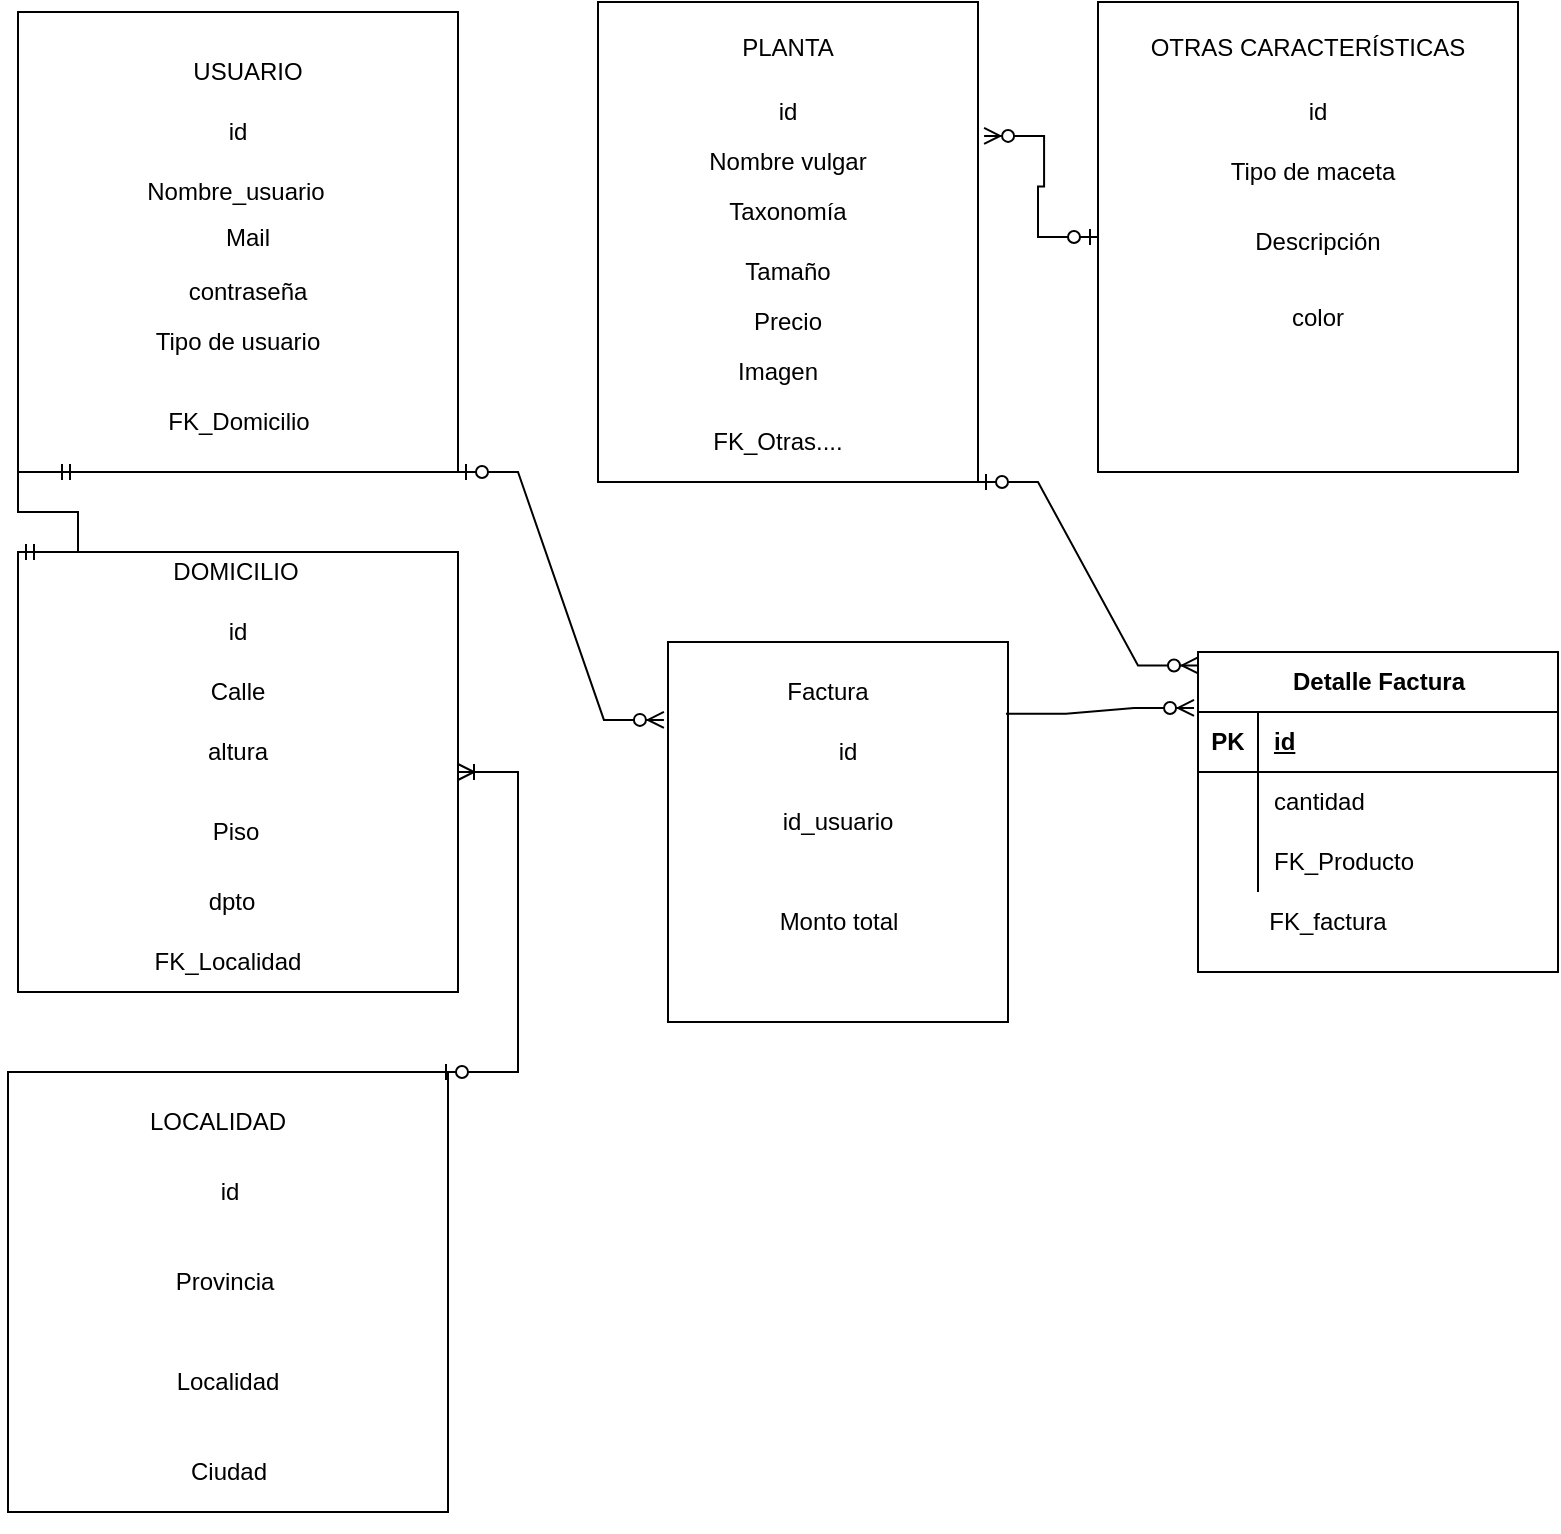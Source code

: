 <mxfile version="21.2.0" type="device">
  <diagram name="Página-1" id="7_f7UdbyFOGhpTqv55ju">
    <mxGraphModel dx="880" dy="484" grid="1" gridSize="10" guides="1" tooltips="1" connect="1" arrows="1" fold="1" page="1" pageScale="1" pageWidth="827" pageHeight="1169" math="0" shadow="0">
      <root>
        <mxCell id="0" />
        <mxCell id="1" parent="0" />
        <mxCell id="XJ-ADE_tDKSwbCFTzWdY-1" value="" style="rounded=0;whiteSpace=wrap;html=1;" parent="1" vertex="1">
          <mxGeometry x="40" y="20" width="220" height="230" as="geometry" />
        </mxCell>
        <mxCell id="XJ-ADE_tDKSwbCFTzWdY-2" value="" style="rounded=0;whiteSpace=wrap;html=1;" parent="1" vertex="1">
          <mxGeometry x="330" y="15" width="190" height="240" as="geometry" />
        </mxCell>
        <mxCell id="XJ-ADE_tDKSwbCFTzWdY-7" value="PLANTA" style="text;strokeColor=none;align=center;fillColor=none;html=1;verticalAlign=middle;whiteSpace=wrap;rounded=0;" parent="1" vertex="1">
          <mxGeometry x="340" y="17.5" width="170" height="40" as="geometry" />
        </mxCell>
        <mxCell id="XJ-ADE_tDKSwbCFTzWdY-8" value="contraseña" style="text;strokeColor=none;align=center;fillColor=none;html=1;verticalAlign=middle;whiteSpace=wrap;rounded=0;" parent="1" vertex="1">
          <mxGeometry x="55" y="140" width="200" height="40" as="geometry" />
        </mxCell>
        <mxCell id="XJ-ADE_tDKSwbCFTzWdY-9" value="Nombre_usuario" style="text;strokeColor=none;align=center;fillColor=none;html=1;verticalAlign=middle;whiteSpace=wrap;rounded=0;" parent="1" vertex="1">
          <mxGeometry x="49" y="90" width="200" height="40" as="geometry" />
        </mxCell>
        <mxCell id="XJ-ADE_tDKSwbCFTzWdY-10" value="Mail" style="text;strokeColor=none;align=center;fillColor=none;html=1;verticalAlign=middle;whiteSpace=wrap;rounded=0;" parent="1" vertex="1">
          <mxGeometry x="60" y="112.5" width="190" height="40" as="geometry" />
        </mxCell>
        <mxCell id="XJ-ADE_tDKSwbCFTzWdY-11" value="USUARIO" style="text;strokeColor=none;align=center;fillColor=none;html=1;verticalAlign=middle;whiteSpace=wrap;rounded=0;" parent="1" vertex="1">
          <mxGeometry x="60" y="30" width="190" height="40" as="geometry" />
        </mxCell>
        <mxCell id="XJ-ADE_tDKSwbCFTzWdY-12" value="Taxonomía" style="text;strokeColor=none;align=center;fillColor=none;html=1;verticalAlign=middle;whiteSpace=wrap;rounded=0;" parent="1" vertex="1">
          <mxGeometry x="345" y="100" width="160" height="40" as="geometry" />
        </mxCell>
        <mxCell id="XJ-ADE_tDKSwbCFTzWdY-17" value="id" style="text;strokeColor=none;align=center;fillColor=none;html=1;verticalAlign=middle;whiteSpace=wrap;rounded=0;" parent="1" vertex="1">
          <mxGeometry x="50" y="60" width="200" height="40" as="geometry" />
        </mxCell>
        <mxCell id="XJ-ADE_tDKSwbCFTzWdY-22" value="Precio" style="text;strokeColor=none;align=center;fillColor=none;html=1;verticalAlign=middle;whiteSpace=wrap;rounded=0;" parent="1" vertex="1">
          <mxGeometry x="360" y="155" width="130" height="40" as="geometry" />
        </mxCell>
        <mxCell id="XJ-ADE_tDKSwbCFTzWdY-23" value="Tamaño" style="text;strokeColor=none;align=center;fillColor=none;html=1;verticalAlign=middle;whiteSpace=wrap;rounded=0;" parent="1" vertex="1">
          <mxGeometry x="340" y="130" width="170" height="40" as="geometry" />
        </mxCell>
        <mxCell id="XJ-ADE_tDKSwbCFTzWdY-24" value="Imagen" style="text;strokeColor=none;align=center;fillColor=none;html=1;verticalAlign=middle;whiteSpace=wrap;rounded=0;" parent="1" vertex="1">
          <mxGeometry x="340" y="180" width="160" height="40" as="geometry" />
        </mxCell>
        <mxCell id="XJ-ADE_tDKSwbCFTzWdY-25" value="" style="whiteSpace=wrap;html=1;aspect=fixed;" parent="1" vertex="1">
          <mxGeometry x="40" y="290" width="220" height="220" as="geometry" />
        </mxCell>
        <mxCell id="XJ-ADE_tDKSwbCFTzWdY-26" value="id" style="text;strokeColor=none;align=center;fillColor=none;html=1;verticalAlign=middle;whiteSpace=wrap;rounded=0;" parent="1" vertex="1">
          <mxGeometry x="350" y="50" width="150" height="40" as="geometry" />
        </mxCell>
        <mxCell id="XJ-ADE_tDKSwbCFTzWdY-27" value="dpto" style="text;strokeColor=none;align=center;fillColor=none;html=1;verticalAlign=middle;whiteSpace=wrap;rounded=0;" parent="1" vertex="1">
          <mxGeometry x="47" y="445" width="200" height="40" as="geometry" />
        </mxCell>
        <mxCell id="XJ-ADE_tDKSwbCFTzWdY-28" value="Piso" style="text;strokeColor=none;align=center;fillColor=none;html=1;verticalAlign=middle;whiteSpace=wrap;rounded=0;" parent="1" vertex="1">
          <mxGeometry x="49" y="410" width="200" height="40" as="geometry" />
        </mxCell>
        <mxCell id="XJ-ADE_tDKSwbCFTzWdY-29" value="altura" style="text;strokeColor=none;align=center;fillColor=none;html=1;verticalAlign=middle;whiteSpace=wrap;rounded=0;" parent="1" vertex="1">
          <mxGeometry x="60" y="370" width="180" height="40" as="geometry" />
        </mxCell>
        <mxCell id="XJ-ADE_tDKSwbCFTzWdY-30" value="Calle" style="text;strokeColor=none;align=center;fillColor=none;html=1;verticalAlign=middle;whiteSpace=wrap;rounded=0;" parent="1" vertex="1">
          <mxGeometry x="50" y="340" width="200" height="40" as="geometry" />
        </mxCell>
        <mxCell id="XJ-ADE_tDKSwbCFTzWdY-31" value="DOMICILIO" style="text;strokeColor=none;align=center;fillColor=none;html=1;verticalAlign=middle;whiteSpace=wrap;rounded=0;" parent="1" vertex="1">
          <mxGeometry x="54" y="280" width="190" height="40" as="geometry" />
        </mxCell>
        <mxCell id="XJ-ADE_tDKSwbCFTzWdY-36" value="" style="edgeStyle=entityRelationEdgeStyle;fontSize=12;html=1;endArrow=ERmandOne;startArrow=ERmandOne;rounded=0;exitX=0;exitY=0;exitDx=0;exitDy=0;" parent="1" source="XJ-ADE_tDKSwbCFTzWdY-25" edge="1">
          <mxGeometry width="100" height="100" relative="1" as="geometry">
            <mxPoint x="180" y="290" as="sourcePoint" />
            <mxPoint x="70" y="250" as="targetPoint" />
          </mxGeometry>
        </mxCell>
        <mxCell id="XJ-ADE_tDKSwbCFTzWdY-37" value="" style="whiteSpace=wrap;html=1;aspect=fixed;" parent="1" vertex="1">
          <mxGeometry x="35" y="550" width="220" height="220" as="geometry" />
        </mxCell>
        <mxCell id="XJ-ADE_tDKSwbCFTzWdY-38" value="" style="edgeStyle=entityRelationEdgeStyle;fontSize=12;html=1;endArrow=ERoneToMany;startArrow=ERzeroToOne;rounded=0;" parent="1" target="XJ-ADE_tDKSwbCFTzWdY-25" edge="1">
          <mxGeometry width="100" height="100" relative="1" as="geometry">
            <mxPoint x="250" y="550" as="sourcePoint" />
            <mxPoint x="460" y="300" as="targetPoint" />
          </mxGeometry>
        </mxCell>
        <mxCell id="XJ-ADE_tDKSwbCFTzWdY-39" value="Ciudad" style="text;strokeColor=none;align=center;fillColor=none;html=1;verticalAlign=middle;whiteSpace=wrap;rounded=0;" parent="1" vertex="1">
          <mxGeometry x="37.5" y="720" width="215" height="60" as="geometry" />
        </mxCell>
        <mxCell id="XJ-ADE_tDKSwbCFTzWdY-40" value="Localidad" style="text;strokeColor=none;align=center;fillColor=none;html=1;verticalAlign=middle;whiteSpace=wrap;rounded=0;" parent="1" vertex="1">
          <mxGeometry x="71.25" y="680" width="147.5" height="50" as="geometry" />
        </mxCell>
        <mxCell id="XJ-ADE_tDKSwbCFTzWdY-41" value="Provincia" style="text;strokeColor=none;align=center;fillColor=none;html=1;verticalAlign=middle;whiteSpace=wrap;rounded=0;" parent="1" vertex="1">
          <mxGeometry x="67.75" y="630" width="151" height="50" as="geometry" />
        </mxCell>
        <mxCell id="XJ-ADE_tDKSwbCFTzWdY-42" value="LOCALIDAD" style="text;strokeColor=none;align=center;fillColor=none;html=1;verticalAlign=middle;whiteSpace=wrap;rounded=0;" parent="1" vertex="1">
          <mxGeometry x="35" y="550" width="210" height="50" as="geometry" />
        </mxCell>
        <mxCell id="XJ-ADE_tDKSwbCFTzWdY-43" value="id" style="text;strokeColor=none;align=center;fillColor=none;html=1;verticalAlign=middle;whiteSpace=wrap;rounded=0;" parent="1" vertex="1">
          <mxGeometry x="50" y="310" width="200" height="40" as="geometry" />
        </mxCell>
        <mxCell id="XJ-ADE_tDKSwbCFTzWdY-44" value="id" style="text;strokeColor=none;align=center;fillColor=none;html=1;verticalAlign=middle;whiteSpace=wrap;rounded=0;" parent="1" vertex="1">
          <mxGeometry x="48" y="590" width="196" height="40" as="geometry" />
        </mxCell>
        <mxCell id="XJ-ADE_tDKSwbCFTzWdY-45" value="" style="rounded=0;whiteSpace=wrap;html=1;" parent="1" vertex="1">
          <mxGeometry x="580" y="15" width="210" height="235" as="geometry" />
        </mxCell>
        <mxCell id="XJ-ADE_tDKSwbCFTzWdY-47" value="" style="edgeStyle=entityRelationEdgeStyle;fontSize=12;html=1;endArrow=ERzeroToMany;startArrow=ERzeroToOne;rounded=0;entryX=1.016;entryY=0.279;entryDx=0;entryDy=0;exitX=0;exitY=0.5;exitDx=0;exitDy=0;entryPerimeter=0;" parent="1" source="XJ-ADE_tDKSwbCFTzWdY-45" target="XJ-ADE_tDKSwbCFTzWdY-2" edge="1">
          <mxGeometry width="100" height="100" relative="1" as="geometry">
            <mxPoint x="360" y="300" as="sourcePoint" />
            <mxPoint x="460" y="200" as="targetPoint" />
          </mxGeometry>
        </mxCell>
        <mxCell id="XJ-ADE_tDKSwbCFTzWdY-48" value="color" style="text;strokeColor=none;align=center;fillColor=none;html=1;verticalAlign=middle;whiteSpace=wrap;rounded=0;" parent="1" vertex="1">
          <mxGeometry x="590" y="152.5" width="200" height="40" as="geometry" />
        </mxCell>
        <mxCell id="XJ-ADE_tDKSwbCFTzWdY-49" value="OTRAS CARACTERÍSTICAS" style="text;strokeColor=none;align=center;fillColor=none;html=1;verticalAlign=middle;whiteSpace=wrap;rounded=0;" parent="1" vertex="1">
          <mxGeometry x="580" y="15" width="210" height="45" as="geometry" />
        </mxCell>
        <mxCell id="XJ-ADE_tDKSwbCFTzWdY-50" value="Tipo de maceta" style="text;strokeColor=none;align=center;fillColor=none;html=1;verticalAlign=middle;whiteSpace=wrap;rounded=0;" parent="1" vertex="1">
          <mxGeometry x="585" y="80" width="205" height="40" as="geometry" />
        </mxCell>
        <mxCell id="XJ-ADE_tDKSwbCFTzWdY-51" value="Descripción" style="text;strokeColor=none;align=center;fillColor=none;html=1;verticalAlign=middle;whiteSpace=wrap;rounded=0;" parent="1" vertex="1">
          <mxGeometry x="590" y="115" width="200" height="40" as="geometry" />
        </mxCell>
        <mxCell id="XJ-ADE_tDKSwbCFTzWdY-53" value="id" style="text;strokeColor=none;align=center;fillColor=none;html=1;verticalAlign=middle;whiteSpace=wrap;rounded=0;" parent="1" vertex="1">
          <mxGeometry x="660" y="50" width="60" height="40" as="geometry" />
        </mxCell>
        <mxCell id="XJ-ADE_tDKSwbCFTzWdY-55" value="" style="rounded=0;whiteSpace=wrap;html=1;" parent="1" vertex="1">
          <mxGeometry x="365" y="335" width="170" height="190" as="geometry" />
        </mxCell>
        <mxCell id="XJ-ADE_tDKSwbCFTzWdY-56" value="" style="edgeStyle=entityRelationEdgeStyle;fontSize=12;html=1;endArrow=ERzeroToMany;startArrow=ERzeroToOne;rounded=0;exitX=1;exitY=1;exitDx=0;exitDy=0;entryX=-0.012;entryY=0.205;entryDx=0;entryDy=0;entryPerimeter=0;" parent="1" source="XJ-ADE_tDKSwbCFTzWdY-1" target="XJ-ADE_tDKSwbCFTzWdY-55" edge="1">
          <mxGeometry width="100" height="100" relative="1" as="geometry">
            <mxPoint x="360" y="370" as="sourcePoint" />
            <mxPoint x="460" y="270" as="targetPoint" />
          </mxGeometry>
        </mxCell>
        <mxCell id="XJ-ADE_tDKSwbCFTzWdY-57" value="" style="edgeStyle=entityRelationEdgeStyle;fontSize=12;html=1;endArrow=ERzeroToMany;startArrow=ERzeroToOne;rounded=0;entryX=0;entryY=0.042;entryDx=0;entryDy=0;exitX=1;exitY=1;exitDx=0;exitDy=0;entryPerimeter=0;" parent="1" source="XJ-ADE_tDKSwbCFTzWdY-2" target="gfaK9zPHiCr7bbwKsHHT-1" edge="1">
          <mxGeometry width="100" height="100" relative="1" as="geometry">
            <mxPoint x="360" y="370" as="sourcePoint" />
            <mxPoint x="460" y="270" as="targetPoint" />
          </mxGeometry>
        </mxCell>
        <mxCell id="XJ-ADE_tDKSwbCFTzWdY-58" value="id_usuario" style="text;strokeColor=none;align=center;fillColor=none;html=1;verticalAlign=middle;whiteSpace=wrap;rounded=0;" parent="1" vertex="1">
          <mxGeometry x="405" y="405" width="90" height="40" as="geometry" />
        </mxCell>
        <mxCell id="XJ-ADE_tDKSwbCFTzWdY-60" value="Factura" style="text;strokeColor=none;align=center;fillColor=none;html=1;verticalAlign=middle;whiteSpace=wrap;rounded=0;" parent="1" vertex="1">
          <mxGeometry x="415" y="340" width="60" height="40" as="geometry" />
        </mxCell>
        <mxCell id="XJ-ADE_tDKSwbCFTzWdY-61" value="id" style="text;strokeColor=none;align=center;fillColor=none;html=1;verticalAlign=middle;whiteSpace=wrap;rounded=0;" parent="1" vertex="1">
          <mxGeometry x="390" y="370" width="130" height="40" as="geometry" />
        </mxCell>
        <mxCell id="S5gB8VJomiKhcLn90oXR-2" value="Tipo de usuario" style="text;html=1;strokeColor=none;fillColor=none;align=center;verticalAlign=middle;whiteSpace=wrap;rounded=0;" parent="1" vertex="1">
          <mxGeometry x="91.25" y="170" width="117.5" height="30" as="geometry" />
        </mxCell>
        <mxCell id="S5gB8VJomiKhcLn90oXR-3" value="FK_Domicilio" style="text;html=1;strokeColor=none;fillColor=none;align=center;verticalAlign=middle;whiteSpace=wrap;rounded=0;" parent="1" vertex="1">
          <mxGeometry x="87.5" y="210" width="125" height="30" as="geometry" />
        </mxCell>
        <mxCell id="S5gB8VJomiKhcLn90oXR-4" value="Nombre vulgar" style="text;html=1;strokeColor=none;fillColor=none;align=center;verticalAlign=middle;whiteSpace=wrap;rounded=0;" parent="1" vertex="1">
          <mxGeometry x="380" y="80" width="90" height="30" as="geometry" />
        </mxCell>
        <mxCell id="S5gB8VJomiKhcLn90oXR-5" value="FK_Otras...." style="text;html=1;strokeColor=none;fillColor=none;align=center;verticalAlign=middle;whiteSpace=wrap;rounded=0;" parent="1" vertex="1">
          <mxGeometry x="365" y="220" width="110" height="30" as="geometry" />
        </mxCell>
        <mxCell id="S5gB8VJomiKhcLn90oXR-7" value="FK_factura" style="text;html=1;strokeColor=none;fillColor=none;align=center;verticalAlign=middle;whiteSpace=wrap;rounded=0;" parent="1" vertex="1">
          <mxGeometry x="640" y="460" width="110" height="30" as="geometry" />
        </mxCell>
        <mxCell id="S5gB8VJomiKhcLn90oXR-8" value="Monto total" style="text;html=1;strokeColor=none;fillColor=none;align=center;verticalAlign=middle;whiteSpace=wrap;rounded=0;" parent="1" vertex="1">
          <mxGeometry x="412.5" y="460" width="75" height="30" as="geometry" />
        </mxCell>
        <mxCell id="S5gB8VJomiKhcLn90oXR-9" value="FK_Localidad" style="text;html=1;strokeColor=none;fillColor=none;align=center;verticalAlign=middle;whiteSpace=wrap;rounded=0;" parent="1" vertex="1">
          <mxGeometry x="86.25" y="480" width="117.5" height="30" as="geometry" />
        </mxCell>
        <mxCell id="gfaK9zPHiCr7bbwKsHHT-1" value="Detalle Factura" style="shape=table;startSize=30;container=1;collapsible=1;childLayout=tableLayout;fixedRows=1;rowLines=0;fontStyle=1;align=center;resizeLast=1;html=1;" vertex="1" parent="1">
          <mxGeometry x="630" y="340" width="180" height="160" as="geometry">
            <mxRectangle x="630" y="340" width="130" height="30" as="alternateBounds" />
          </mxGeometry>
        </mxCell>
        <mxCell id="gfaK9zPHiCr7bbwKsHHT-2" value="" style="shape=tableRow;horizontal=0;startSize=0;swimlaneHead=0;swimlaneBody=0;fillColor=none;collapsible=0;dropTarget=0;points=[[0,0.5],[1,0.5]];portConstraint=eastwest;top=0;left=0;right=0;bottom=1;" vertex="1" parent="gfaK9zPHiCr7bbwKsHHT-1">
          <mxGeometry y="30" width="180" height="30" as="geometry" />
        </mxCell>
        <mxCell id="gfaK9zPHiCr7bbwKsHHT-3" value="PK" style="shape=partialRectangle;connectable=0;fillColor=none;top=0;left=0;bottom=0;right=0;fontStyle=1;overflow=hidden;whiteSpace=wrap;html=1;" vertex="1" parent="gfaK9zPHiCr7bbwKsHHT-2">
          <mxGeometry width="30" height="30" as="geometry">
            <mxRectangle width="30" height="30" as="alternateBounds" />
          </mxGeometry>
        </mxCell>
        <mxCell id="gfaK9zPHiCr7bbwKsHHT-4" value="id" style="shape=partialRectangle;connectable=0;fillColor=none;top=0;left=0;bottom=0;right=0;align=left;spacingLeft=6;fontStyle=5;overflow=hidden;whiteSpace=wrap;html=1;" vertex="1" parent="gfaK9zPHiCr7bbwKsHHT-2">
          <mxGeometry x="30" width="150" height="30" as="geometry">
            <mxRectangle width="150" height="30" as="alternateBounds" />
          </mxGeometry>
        </mxCell>
        <mxCell id="gfaK9zPHiCr7bbwKsHHT-5" value="" style="shape=tableRow;horizontal=0;startSize=0;swimlaneHead=0;swimlaneBody=0;fillColor=none;collapsible=0;dropTarget=0;points=[[0,0.5],[1,0.5]];portConstraint=eastwest;top=0;left=0;right=0;bottom=0;" vertex="1" parent="gfaK9zPHiCr7bbwKsHHT-1">
          <mxGeometry y="60" width="180" height="30" as="geometry" />
        </mxCell>
        <mxCell id="gfaK9zPHiCr7bbwKsHHT-6" value="" style="shape=partialRectangle;connectable=0;fillColor=none;top=0;left=0;bottom=0;right=0;editable=1;overflow=hidden;whiteSpace=wrap;html=1;" vertex="1" parent="gfaK9zPHiCr7bbwKsHHT-5">
          <mxGeometry width="30" height="30" as="geometry">
            <mxRectangle width="30" height="30" as="alternateBounds" />
          </mxGeometry>
        </mxCell>
        <mxCell id="gfaK9zPHiCr7bbwKsHHT-7" value="cantidad" style="shape=partialRectangle;connectable=0;fillColor=none;top=0;left=0;bottom=0;right=0;align=left;spacingLeft=6;overflow=hidden;whiteSpace=wrap;html=1;" vertex="1" parent="gfaK9zPHiCr7bbwKsHHT-5">
          <mxGeometry x="30" width="150" height="30" as="geometry">
            <mxRectangle width="150" height="30" as="alternateBounds" />
          </mxGeometry>
        </mxCell>
        <mxCell id="gfaK9zPHiCr7bbwKsHHT-8" value="" style="shape=tableRow;horizontal=0;startSize=0;swimlaneHead=0;swimlaneBody=0;fillColor=none;collapsible=0;dropTarget=0;points=[[0,0.5],[1,0.5]];portConstraint=eastwest;top=0;left=0;right=0;bottom=0;" vertex="1" parent="gfaK9zPHiCr7bbwKsHHT-1">
          <mxGeometry y="90" width="180" height="30" as="geometry" />
        </mxCell>
        <mxCell id="gfaK9zPHiCr7bbwKsHHT-9" value="" style="shape=partialRectangle;connectable=0;fillColor=none;top=0;left=0;bottom=0;right=0;editable=1;overflow=hidden;whiteSpace=wrap;html=1;" vertex="1" parent="gfaK9zPHiCr7bbwKsHHT-8">
          <mxGeometry width="30" height="30" as="geometry">
            <mxRectangle width="30" height="30" as="alternateBounds" />
          </mxGeometry>
        </mxCell>
        <mxCell id="gfaK9zPHiCr7bbwKsHHT-10" value="FK_Producto" style="shape=partialRectangle;connectable=0;fillColor=none;top=0;left=0;bottom=0;right=0;align=left;spacingLeft=6;overflow=hidden;whiteSpace=wrap;html=1;" vertex="1" parent="gfaK9zPHiCr7bbwKsHHT-8">
          <mxGeometry x="30" width="150" height="30" as="geometry">
            <mxRectangle width="150" height="30" as="alternateBounds" />
          </mxGeometry>
        </mxCell>
        <mxCell id="gfaK9zPHiCr7bbwKsHHT-16" value="" style="edgeStyle=entityRelationEdgeStyle;fontSize=12;html=1;endArrow=ERzeroToMany;endFill=1;rounded=0;exitX=0.994;exitY=0.189;exitDx=0;exitDy=0;exitPerimeter=0;entryX=-0.011;entryY=-0.067;entryDx=0;entryDy=0;entryPerimeter=0;" edge="1" parent="1" source="XJ-ADE_tDKSwbCFTzWdY-55" target="gfaK9zPHiCr7bbwKsHHT-2">
          <mxGeometry width="100" height="100" relative="1" as="geometry">
            <mxPoint x="635" y="390" as="sourcePoint" />
            <mxPoint x="595" y="370" as="targetPoint" />
          </mxGeometry>
        </mxCell>
      </root>
    </mxGraphModel>
  </diagram>
</mxfile>
